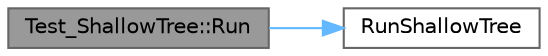 digraph "Test_ShallowTree::Run"
{
 // LATEX_PDF_SIZE
  bgcolor="transparent";
  edge [fontname=Helvetica,fontsize=10,labelfontname=Helvetica,labelfontsize=10];
  node [fontname=Helvetica,fontsize=10,shape=box,height=0.2,width=0.4];
  rankdir="LR";
  Node1 [id="Node000001",label="Test_ShallowTree::Run",height=0.2,width=0.4,color="gray40", fillcolor="grey60", style="filled", fontcolor="black",tooltip="Test implementation"];
  Node1 -> Node2 [id="edge1_Node000001_Node000002",color="steelblue1",style="solid",tooltip=" "];
  Node2 [id="Node000002",label="RunShallowTree",height=0.2,width=0.4,color="grey40", fillcolor="white", style="filled",URL="$perf__sched_8cpp.html#a5fa797a2e916ffd19479b516faca4d70",tooltip=" "];
}
